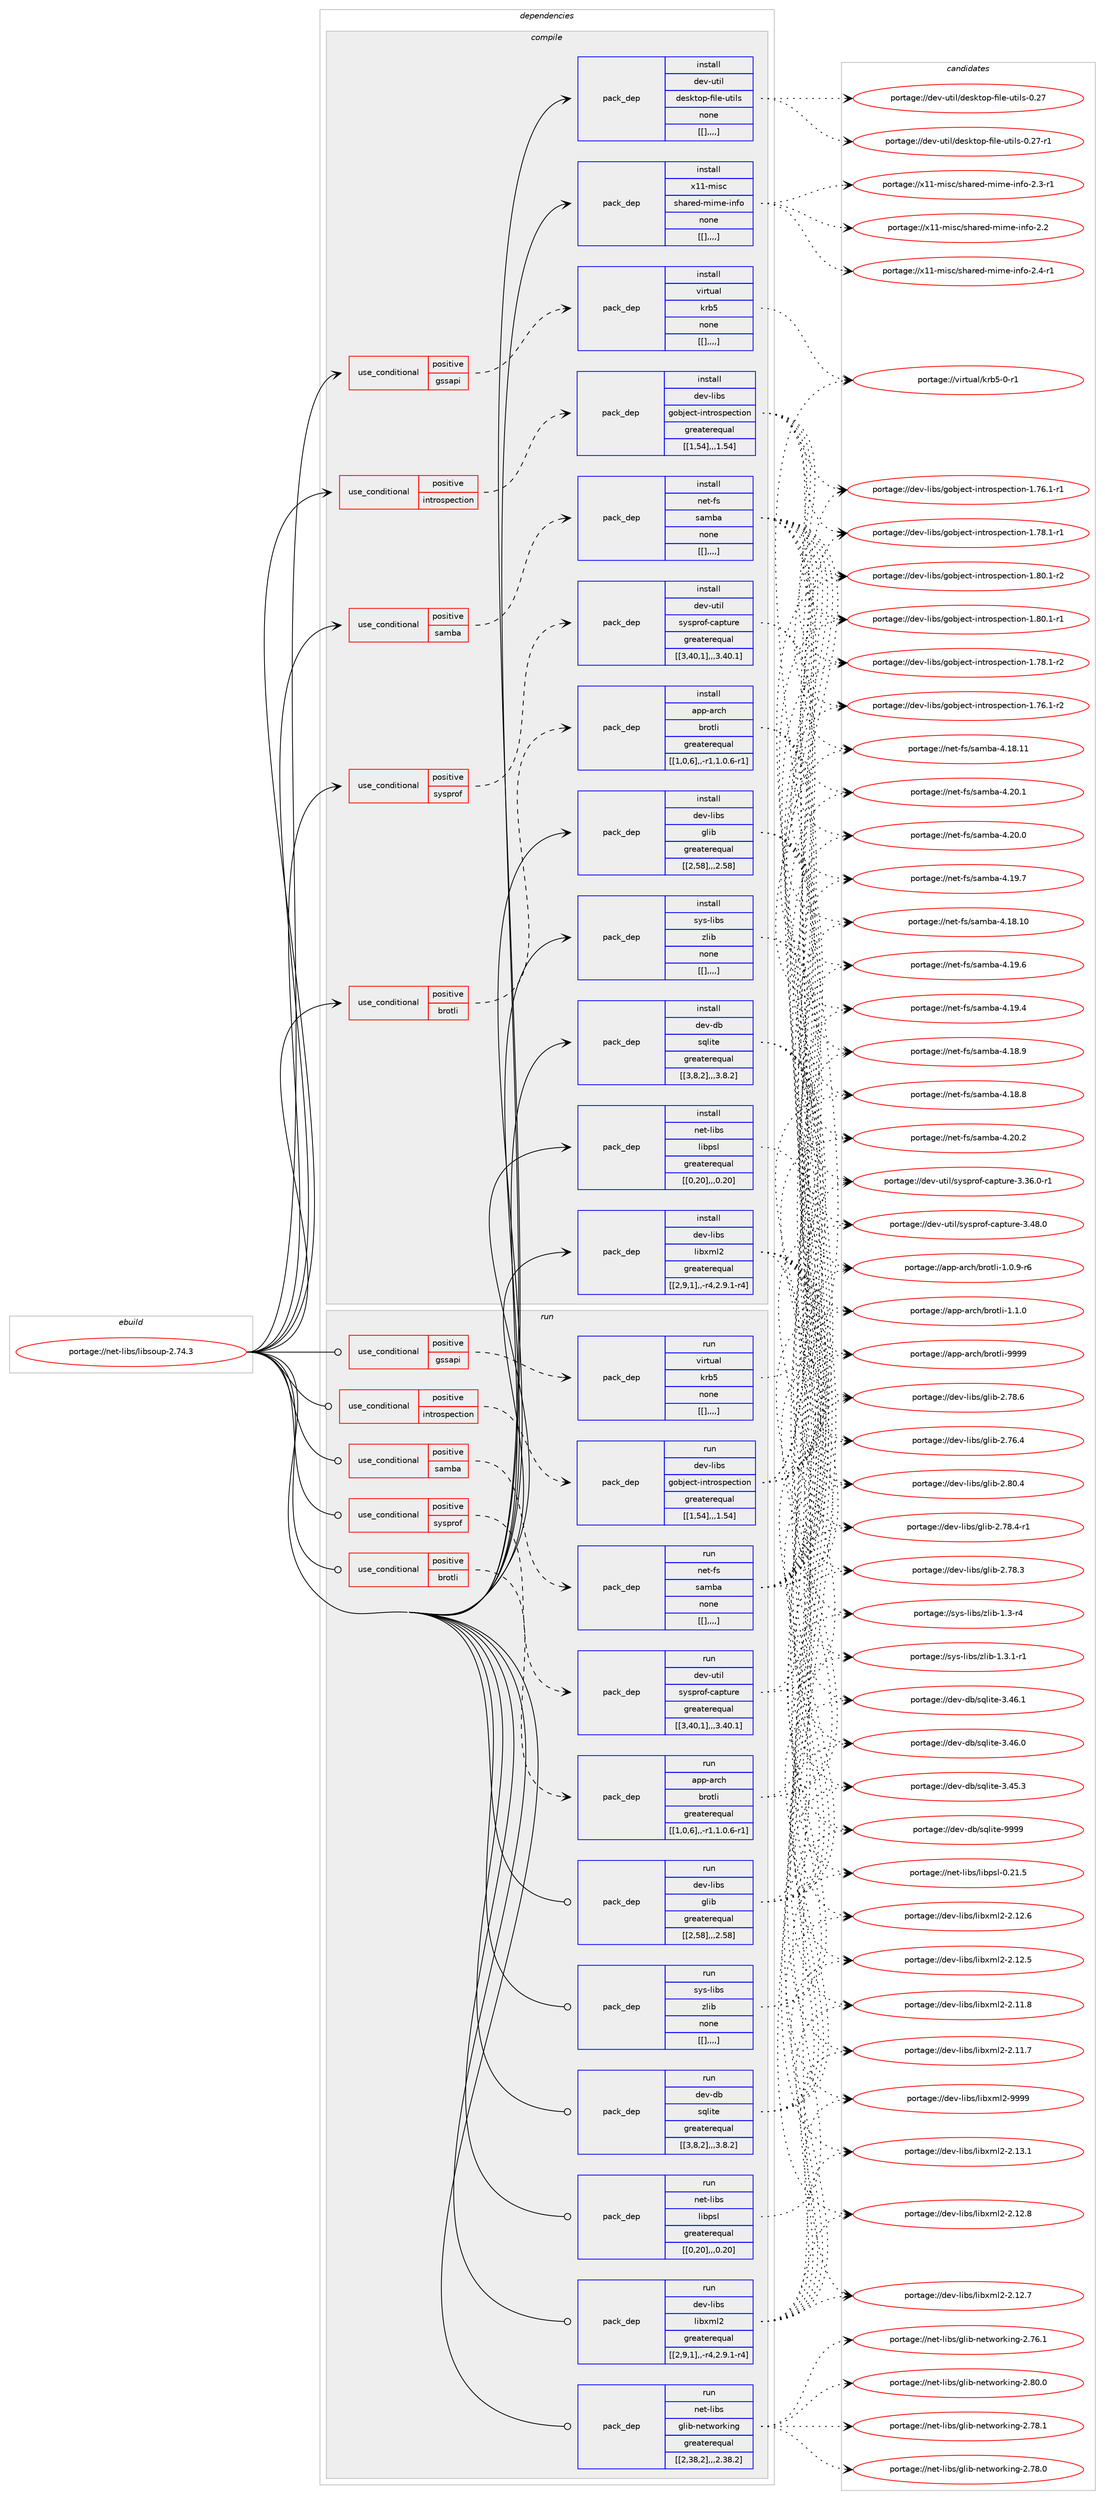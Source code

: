 digraph prolog {

# *************
# Graph options
# *************

newrank=true;
concentrate=true;
compound=true;
graph [rankdir=LR,fontname=Helvetica,fontsize=10,ranksep=1.5];#, ranksep=2.5, nodesep=0.2];
edge  [arrowhead=vee];
node  [fontname=Helvetica,fontsize=10];

# **********
# The ebuild
# **********

subgraph cluster_leftcol {
color=gray;
label=<<i>ebuild</i>>;
id [label="portage://net-libs/libsoup-2.74.3", color=red, width=4, href="../net-libs/libsoup-2.74.3.svg"];
}

# ****************
# The dependencies
# ****************

subgraph cluster_midcol {
color=gray;
label=<<i>dependencies</i>>;
subgraph cluster_compile {
fillcolor="#eeeeee";
style=filled;
label=<<i>compile</i>>;
subgraph cond2803 {
dependency7302 [label=<<TABLE BORDER="0" CELLBORDER="1" CELLSPACING="0" CELLPADDING="4"><TR><TD ROWSPAN="3" CELLPADDING="10">use_conditional</TD></TR><TR><TD>positive</TD></TR><TR><TD>brotli</TD></TR></TABLE>>, shape=none, color=red];
subgraph pack4484 {
dependency7303 [label=<<TABLE BORDER="0" CELLBORDER="1" CELLSPACING="0" CELLPADDING="4" WIDTH="220"><TR><TD ROWSPAN="6" CELLPADDING="30">pack_dep</TD></TR><TR><TD WIDTH="110">install</TD></TR><TR><TD>app-arch</TD></TR><TR><TD>brotli</TD></TR><TR><TD>greaterequal</TD></TR><TR><TD>[[1,0,6],,-r1,1.0.6-r1]</TD></TR></TABLE>>, shape=none, color=blue];
}
dependency7302:e -> dependency7303:w [weight=20,style="dashed",arrowhead="vee"];
}
id:e -> dependency7302:w [weight=20,style="solid",arrowhead="vee"];
subgraph cond2804 {
dependency7304 [label=<<TABLE BORDER="0" CELLBORDER="1" CELLSPACING="0" CELLPADDING="4"><TR><TD ROWSPAN="3" CELLPADDING="10">use_conditional</TD></TR><TR><TD>positive</TD></TR><TR><TD>gssapi</TD></TR></TABLE>>, shape=none, color=red];
subgraph pack4485 {
dependency7305 [label=<<TABLE BORDER="0" CELLBORDER="1" CELLSPACING="0" CELLPADDING="4" WIDTH="220"><TR><TD ROWSPAN="6" CELLPADDING="30">pack_dep</TD></TR><TR><TD WIDTH="110">install</TD></TR><TR><TD>virtual</TD></TR><TR><TD>krb5</TD></TR><TR><TD>none</TD></TR><TR><TD>[[],,,,]</TD></TR></TABLE>>, shape=none, color=blue];
}
dependency7304:e -> dependency7305:w [weight=20,style="dashed",arrowhead="vee"];
}
id:e -> dependency7304:w [weight=20,style="solid",arrowhead="vee"];
subgraph cond2805 {
dependency7306 [label=<<TABLE BORDER="0" CELLBORDER="1" CELLSPACING="0" CELLPADDING="4"><TR><TD ROWSPAN="3" CELLPADDING="10">use_conditional</TD></TR><TR><TD>positive</TD></TR><TR><TD>introspection</TD></TR></TABLE>>, shape=none, color=red];
subgraph pack4486 {
dependency7307 [label=<<TABLE BORDER="0" CELLBORDER="1" CELLSPACING="0" CELLPADDING="4" WIDTH="220"><TR><TD ROWSPAN="6" CELLPADDING="30">pack_dep</TD></TR><TR><TD WIDTH="110">install</TD></TR><TR><TD>dev-libs</TD></TR><TR><TD>gobject-introspection</TD></TR><TR><TD>greaterequal</TD></TR><TR><TD>[[1,54],,,1.54]</TD></TR></TABLE>>, shape=none, color=blue];
}
dependency7306:e -> dependency7307:w [weight=20,style="dashed",arrowhead="vee"];
}
id:e -> dependency7306:w [weight=20,style="solid",arrowhead="vee"];
subgraph cond2806 {
dependency7308 [label=<<TABLE BORDER="0" CELLBORDER="1" CELLSPACING="0" CELLPADDING="4"><TR><TD ROWSPAN="3" CELLPADDING="10">use_conditional</TD></TR><TR><TD>positive</TD></TR><TR><TD>samba</TD></TR></TABLE>>, shape=none, color=red];
subgraph pack4487 {
dependency7309 [label=<<TABLE BORDER="0" CELLBORDER="1" CELLSPACING="0" CELLPADDING="4" WIDTH="220"><TR><TD ROWSPAN="6" CELLPADDING="30">pack_dep</TD></TR><TR><TD WIDTH="110">install</TD></TR><TR><TD>net-fs</TD></TR><TR><TD>samba</TD></TR><TR><TD>none</TD></TR><TR><TD>[[],,,,]</TD></TR></TABLE>>, shape=none, color=blue];
}
dependency7308:e -> dependency7309:w [weight=20,style="dashed",arrowhead="vee"];
}
id:e -> dependency7308:w [weight=20,style="solid",arrowhead="vee"];
subgraph cond2807 {
dependency7310 [label=<<TABLE BORDER="0" CELLBORDER="1" CELLSPACING="0" CELLPADDING="4"><TR><TD ROWSPAN="3" CELLPADDING="10">use_conditional</TD></TR><TR><TD>positive</TD></TR><TR><TD>sysprof</TD></TR></TABLE>>, shape=none, color=red];
subgraph pack4488 {
dependency7311 [label=<<TABLE BORDER="0" CELLBORDER="1" CELLSPACING="0" CELLPADDING="4" WIDTH="220"><TR><TD ROWSPAN="6" CELLPADDING="30">pack_dep</TD></TR><TR><TD WIDTH="110">install</TD></TR><TR><TD>dev-util</TD></TR><TR><TD>sysprof-capture</TD></TR><TR><TD>greaterequal</TD></TR><TR><TD>[[3,40,1],,,3.40.1]</TD></TR></TABLE>>, shape=none, color=blue];
}
dependency7310:e -> dependency7311:w [weight=20,style="dashed",arrowhead="vee"];
}
id:e -> dependency7310:w [weight=20,style="solid",arrowhead="vee"];
subgraph pack4489 {
dependency7312 [label=<<TABLE BORDER="0" CELLBORDER="1" CELLSPACING="0" CELLPADDING="4" WIDTH="220"><TR><TD ROWSPAN="6" CELLPADDING="30">pack_dep</TD></TR><TR><TD WIDTH="110">install</TD></TR><TR><TD>dev-db</TD></TR><TR><TD>sqlite</TD></TR><TR><TD>greaterequal</TD></TR><TR><TD>[[3,8,2],,,3.8.2]</TD></TR></TABLE>>, shape=none, color=blue];
}
id:e -> dependency7312:w [weight=20,style="solid",arrowhead="vee"];
subgraph pack4490 {
dependency7313 [label=<<TABLE BORDER="0" CELLBORDER="1" CELLSPACING="0" CELLPADDING="4" WIDTH="220"><TR><TD ROWSPAN="6" CELLPADDING="30">pack_dep</TD></TR><TR><TD WIDTH="110">install</TD></TR><TR><TD>dev-libs</TD></TR><TR><TD>glib</TD></TR><TR><TD>greaterequal</TD></TR><TR><TD>[[2,58],,,2.58]</TD></TR></TABLE>>, shape=none, color=blue];
}
id:e -> dependency7313:w [weight=20,style="solid",arrowhead="vee"];
subgraph pack4491 {
dependency7314 [label=<<TABLE BORDER="0" CELLBORDER="1" CELLSPACING="0" CELLPADDING="4" WIDTH="220"><TR><TD ROWSPAN="6" CELLPADDING="30">pack_dep</TD></TR><TR><TD WIDTH="110">install</TD></TR><TR><TD>dev-libs</TD></TR><TR><TD>libxml2</TD></TR><TR><TD>greaterequal</TD></TR><TR><TD>[[2,9,1],,-r4,2.9.1-r4]</TD></TR></TABLE>>, shape=none, color=blue];
}
id:e -> dependency7314:w [weight=20,style="solid",arrowhead="vee"];
subgraph pack4492 {
dependency7315 [label=<<TABLE BORDER="0" CELLBORDER="1" CELLSPACING="0" CELLPADDING="4" WIDTH="220"><TR><TD ROWSPAN="6" CELLPADDING="30">pack_dep</TD></TR><TR><TD WIDTH="110">install</TD></TR><TR><TD>dev-util</TD></TR><TR><TD>desktop-file-utils</TD></TR><TR><TD>none</TD></TR><TR><TD>[[],,,,]</TD></TR></TABLE>>, shape=none, color=blue];
}
id:e -> dependency7315:w [weight=20,style="solid",arrowhead="vee"];
subgraph pack4493 {
dependency7316 [label=<<TABLE BORDER="0" CELLBORDER="1" CELLSPACING="0" CELLPADDING="4" WIDTH="220"><TR><TD ROWSPAN="6" CELLPADDING="30">pack_dep</TD></TR><TR><TD WIDTH="110">install</TD></TR><TR><TD>net-libs</TD></TR><TR><TD>libpsl</TD></TR><TR><TD>greaterequal</TD></TR><TR><TD>[[0,20],,,0.20]</TD></TR></TABLE>>, shape=none, color=blue];
}
id:e -> dependency7316:w [weight=20,style="solid",arrowhead="vee"];
subgraph pack4494 {
dependency7317 [label=<<TABLE BORDER="0" CELLBORDER="1" CELLSPACING="0" CELLPADDING="4" WIDTH="220"><TR><TD ROWSPAN="6" CELLPADDING="30">pack_dep</TD></TR><TR><TD WIDTH="110">install</TD></TR><TR><TD>sys-libs</TD></TR><TR><TD>zlib</TD></TR><TR><TD>none</TD></TR><TR><TD>[[],,,,]</TD></TR></TABLE>>, shape=none, color=blue];
}
id:e -> dependency7317:w [weight=20,style="solid",arrowhead="vee"];
subgraph pack4495 {
dependency7318 [label=<<TABLE BORDER="0" CELLBORDER="1" CELLSPACING="0" CELLPADDING="4" WIDTH="220"><TR><TD ROWSPAN="6" CELLPADDING="30">pack_dep</TD></TR><TR><TD WIDTH="110">install</TD></TR><TR><TD>x11-misc</TD></TR><TR><TD>shared-mime-info</TD></TR><TR><TD>none</TD></TR><TR><TD>[[],,,,]</TD></TR></TABLE>>, shape=none, color=blue];
}
id:e -> dependency7318:w [weight=20,style="solid",arrowhead="vee"];
}
subgraph cluster_compileandrun {
fillcolor="#eeeeee";
style=filled;
label=<<i>compile and run</i>>;
}
subgraph cluster_run {
fillcolor="#eeeeee";
style=filled;
label=<<i>run</i>>;
subgraph cond2808 {
dependency7319 [label=<<TABLE BORDER="0" CELLBORDER="1" CELLSPACING="0" CELLPADDING="4"><TR><TD ROWSPAN="3" CELLPADDING="10">use_conditional</TD></TR><TR><TD>positive</TD></TR><TR><TD>brotli</TD></TR></TABLE>>, shape=none, color=red];
subgraph pack4496 {
dependency7320 [label=<<TABLE BORDER="0" CELLBORDER="1" CELLSPACING="0" CELLPADDING="4" WIDTH="220"><TR><TD ROWSPAN="6" CELLPADDING="30">pack_dep</TD></TR><TR><TD WIDTH="110">run</TD></TR><TR><TD>app-arch</TD></TR><TR><TD>brotli</TD></TR><TR><TD>greaterequal</TD></TR><TR><TD>[[1,0,6],,-r1,1.0.6-r1]</TD></TR></TABLE>>, shape=none, color=blue];
}
dependency7319:e -> dependency7320:w [weight=20,style="dashed",arrowhead="vee"];
}
id:e -> dependency7319:w [weight=20,style="solid",arrowhead="odot"];
subgraph cond2809 {
dependency7321 [label=<<TABLE BORDER="0" CELLBORDER="1" CELLSPACING="0" CELLPADDING="4"><TR><TD ROWSPAN="3" CELLPADDING="10">use_conditional</TD></TR><TR><TD>positive</TD></TR><TR><TD>gssapi</TD></TR></TABLE>>, shape=none, color=red];
subgraph pack4497 {
dependency7322 [label=<<TABLE BORDER="0" CELLBORDER="1" CELLSPACING="0" CELLPADDING="4" WIDTH="220"><TR><TD ROWSPAN="6" CELLPADDING="30">pack_dep</TD></TR><TR><TD WIDTH="110">run</TD></TR><TR><TD>virtual</TD></TR><TR><TD>krb5</TD></TR><TR><TD>none</TD></TR><TR><TD>[[],,,,]</TD></TR></TABLE>>, shape=none, color=blue];
}
dependency7321:e -> dependency7322:w [weight=20,style="dashed",arrowhead="vee"];
}
id:e -> dependency7321:w [weight=20,style="solid",arrowhead="odot"];
subgraph cond2810 {
dependency7323 [label=<<TABLE BORDER="0" CELLBORDER="1" CELLSPACING="0" CELLPADDING="4"><TR><TD ROWSPAN="3" CELLPADDING="10">use_conditional</TD></TR><TR><TD>positive</TD></TR><TR><TD>introspection</TD></TR></TABLE>>, shape=none, color=red];
subgraph pack4498 {
dependency7324 [label=<<TABLE BORDER="0" CELLBORDER="1" CELLSPACING="0" CELLPADDING="4" WIDTH="220"><TR><TD ROWSPAN="6" CELLPADDING="30">pack_dep</TD></TR><TR><TD WIDTH="110">run</TD></TR><TR><TD>dev-libs</TD></TR><TR><TD>gobject-introspection</TD></TR><TR><TD>greaterequal</TD></TR><TR><TD>[[1,54],,,1.54]</TD></TR></TABLE>>, shape=none, color=blue];
}
dependency7323:e -> dependency7324:w [weight=20,style="dashed",arrowhead="vee"];
}
id:e -> dependency7323:w [weight=20,style="solid",arrowhead="odot"];
subgraph cond2811 {
dependency7325 [label=<<TABLE BORDER="0" CELLBORDER="1" CELLSPACING="0" CELLPADDING="4"><TR><TD ROWSPAN="3" CELLPADDING="10">use_conditional</TD></TR><TR><TD>positive</TD></TR><TR><TD>samba</TD></TR></TABLE>>, shape=none, color=red];
subgraph pack4499 {
dependency7326 [label=<<TABLE BORDER="0" CELLBORDER="1" CELLSPACING="0" CELLPADDING="4" WIDTH="220"><TR><TD ROWSPAN="6" CELLPADDING="30">pack_dep</TD></TR><TR><TD WIDTH="110">run</TD></TR><TR><TD>net-fs</TD></TR><TR><TD>samba</TD></TR><TR><TD>none</TD></TR><TR><TD>[[],,,,]</TD></TR></TABLE>>, shape=none, color=blue];
}
dependency7325:e -> dependency7326:w [weight=20,style="dashed",arrowhead="vee"];
}
id:e -> dependency7325:w [weight=20,style="solid",arrowhead="odot"];
subgraph cond2812 {
dependency7327 [label=<<TABLE BORDER="0" CELLBORDER="1" CELLSPACING="0" CELLPADDING="4"><TR><TD ROWSPAN="3" CELLPADDING="10">use_conditional</TD></TR><TR><TD>positive</TD></TR><TR><TD>sysprof</TD></TR></TABLE>>, shape=none, color=red];
subgraph pack4500 {
dependency7328 [label=<<TABLE BORDER="0" CELLBORDER="1" CELLSPACING="0" CELLPADDING="4" WIDTH="220"><TR><TD ROWSPAN="6" CELLPADDING="30">pack_dep</TD></TR><TR><TD WIDTH="110">run</TD></TR><TR><TD>dev-util</TD></TR><TR><TD>sysprof-capture</TD></TR><TR><TD>greaterequal</TD></TR><TR><TD>[[3,40,1],,,3.40.1]</TD></TR></TABLE>>, shape=none, color=blue];
}
dependency7327:e -> dependency7328:w [weight=20,style="dashed",arrowhead="vee"];
}
id:e -> dependency7327:w [weight=20,style="solid",arrowhead="odot"];
subgraph pack4501 {
dependency7329 [label=<<TABLE BORDER="0" CELLBORDER="1" CELLSPACING="0" CELLPADDING="4" WIDTH="220"><TR><TD ROWSPAN="6" CELLPADDING="30">pack_dep</TD></TR><TR><TD WIDTH="110">run</TD></TR><TR><TD>dev-db</TD></TR><TR><TD>sqlite</TD></TR><TR><TD>greaterequal</TD></TR><TR><TD>[[3,8,2],,,3.8.2]</TD></TR></TABLE>>, shape=none, color=blue];
}
id:e -> dependency7329:w [weight=20,style="solid",arrowhead="odot"];
subgraph pack4502 {
dependency7330 [label=<<TABLE BORDER="0" CELLBORDER="1" CELLSPACING="0" CELLPADDING="4" WIDTH="220"><TR><TD ROWSPAN="6" CELLPADDING="30">pack_dep</TD></TR><TR><TD WIDTH="110">run</TD></TR><TR><TD>dev-libs</TD></TR><TR><TD>glib</TD></TR><TR><TD>greaterequal</TD></TR><TR><TD>[[2,58],,,2.58]</TD></TR></TABLE>>, shape=none, color=blue];
}
id:e -> dependency7330:w [weight=20,style="solid",arrowhead="odot"];
subgraph pack4503 {
dependency7331 [label=<<TABLE BORDER="0" CELLBORDER="1" CELLSPACING="0" CELLPADDING="4" WIDTH="220"><TR><TD ROWSPAN="6" CELLPADDING="30">pack_dep</TD></TR><TR><TD WIDTH="110">run</TD></TR><TR><TD>dev-libs</TD></TR><TR><TD>libxml2</TD></TR><TR><TD>greaterequal</TD></TR><TR><TD>[[2,9,1],,-r4,2.9.1-r4]</TD></TR></TABLE>>, shape=none, color=blue];
}
id:e -> dependency7331:w [weight=20,style="solid",arrowhead="odot"];
subgraph pack4504 {
dependency7332 [label=<<TABLE BORDER="0" CELLBORDER="1" CELLSPACING="0" CELLPADDING="4" WIDTH="220"><TR><TD ROWSPAN="6" CELLPADDING="30">pack_dep</TD></TR><TR><TD WIDTH="110">run</TD></TR><TR><TD>net-libs</TD></TR><TR><TD>glib-networking</TD></TR><TR><TD>greaterequal</TD></TR><TR><TD>[[2,38,2],,,2.38.2]</TD></TR></TABLE>>, shape=none, color=blue];
}
id:e -> dependency7332:w [weight=20,style="solid",arrowhead="odot"];
subgraph pack4505 {
dependency7333 [label=<<TABLE BORDER="0" CELLBORDER="1" CELLSPACING="0" CELLPADDING="4" WIDTH="220"><TR><TD ROWSPAN="6" CELLPADDING="30">pack_dep</TD></TR><TR><TD WIDTH="110">run</TD></TR><TR><TD>net-libs</TD></TR><TR><TD>libpsl</TD></TR><TR><TD>greaterequal</TD></TR><TR><TD>[[0,20],,,0.20]</TD></TR></TABLE>>, shape=none, color=blue];
}
id:e -> dependency7333:w [weight=20,style="solid",arrowhead="odot"];
subgraph pack4506 {
dependency7334 [label=<<TABLE BORDER="0" CELLBORDER="1" CELLSPACING="0" CELLPADDING="4" WIDTH="220"><TR><TD ROWSPAN="6" CELLPADDING="30">pack_dep</TD></TR><TR><TD WIDTH="110">run</TD></TR><TR><TD>sys-libs</TD></TR><TR><TD>zlib</TD></TR><TR><TD>none</TD></TR><TR><TD>[[],,,,]</TD></TR></TABLE>>, shape=none, color=blue];
}
id:e -> dependency7334:w [weight=20,style="solid",arrowhead="odot"];
}
}

# **************
# The candidates
# **************

subgraph cluster_choices {
rank=same;
color=gray;
label=<<i>candidates</i>>;

subgraph choice4484 {
color=black;
nodesep=1;
choice9711211245971149910447981141111161081054557575757 [label="portage://app-arch/brotli-9999", color=red, width=4,href="../app-arch/brotli-9999.svg"];
choice971121124597114991044798114111116108105454946494648 [label="portage://app-arch/brotli-1.1.0", color=red, width=4,href="../app-arch/brotli-1.1.0.svg"];
choice9711211245971149910447981141111161081054549464846574511454 [label="portage://app-arch/brotli-1.0.9-r6", color=red, width=4,href="../app-arch/brotli-1.0.9-r6.svg"];
dependency7303:e -> choice9711211245971149910447981141111161081054557575757:w [style=dotted,weight="100"];
dependency7303:e -> choice971121124597114991044798114111116108105454946494648:w [style=dotted,weight="100"];
dependency7303:e -> choice9711211245971149910447981141111161081054549464846574511454:w [style=dotted,weight="100"];
}
subgraph choice4485 {
color=black;
nodesep=1;
choice1181051141161179710847107114985345484511449 [label="portage://virtual/krb5-0-r1", color=red, width=4,href="../virtual/krb5-0-r1.svg"];
dependency7305:e -> choice1181051141161179710847107114985345484511449:w [style=dotted,weight="100"];
}
subgraph choice4486 {
color=black;
nodesep=1;
choice10010111845108105981154710311198106101991164510511011611411111511210199116105111110454946564846494511450 [label="portage://dev-libs/gobject-introspection-1.80.1-r2", color=red, width=4,href="../dev-libs/gobject-introspection-1.80.1-r2.svg"];
choice10010111845108105981154710311198106101991164510511011611411111511210199116105111110454946564846494511449 [label="portage://dev-libs/gobject-introspection-1.80.1-r1", color=red, width=4,href="../dev-libs/gobject-introspection-1.80.1-r1.svg"];
choice10010111845108105981154710311198106101991164510511011611411111511210199116105111110454946555646494511450 [label="portage://dev-libs/gobject-introspection-1.78.1-r2", color=red, width=4,href="../dev-libs/gobject-introspection-1.78.1-r2.svg"];
choice10010111845108105981154710311198106101991164510511011611411111511210199116105111110454946555646494511449 [label="portage://dev-libs/gobject-introspection-1.78.1-r1", color=red, width=4,href="../dev-libs/gobject-introspection-1.78.1-r1.svg"];
choice10010111845108105981154710311198106101991164510511011611411111511210199116105111110454946555446494511450 [label="portage://dev-libs/gobject-introspection-1.76.1-r2", color=red, width=4,href="../dev-libs/gobject-introspection-1.76.1-r2.svg"];
choice10010111845108105981154710311198106101991164510511011611411111511210199116105111110454946555446494511449 [label="portage://dev-libs/gobject-introspection-1.76.1-r1", color=red, width=4,href="../dev-libs/gobject-introspection-1.76.1-r1.svg"];
dependency7307:e -> choice10010111845108105981154710311198106101991164510511011611411111511210199116105111110454946564846494511450:w [style=dotted,weight="100"];
dependency7307:e -> choice10010111845108105981154710311198106101991164510511011611411111511210199116105111110454946564846494511449:w [style=dotted,weight="100"];
dependency7307:e -> choice10010111845108105981154710311198106101991164510511011611411111511210199116105111110454946555646494511450:w [style=dotted,weight="100"];
dependency7307:e -> choice10010111845108105981154710311198106101991164510511011611411111511210199116105111110454946555646494511449:w [style=dotted,weight="100"];
dependency7307:e -> choice10010111845108105981154710311198106101991164510511011611411111511210199116105111110454946555446494511450:w [style=dotted,weight="100"];
dependency7307:e -> choice10010111845108105981154710311198106101991164510511011611411111511210199116105111110454946555446494511449:w [style=dotted,weight="100"];
}
subgraph choice4487 {
color=black;
nodesep=1;
choice110101116451021154711597109989745524650484650 [label="portage://net-fs/samba-4.20.2", color=red, width=4,href="../net-fs/samba-4.20.2.svg"];
choice110101116451021154711597109989745524650484649 [label="portage://net-fs/samba-4.20.1", color=red, width=4,href="../net-fs/samba-4.20.1.svg"];
choice110101116451021154711597109989745524650484648 [label="portage://net-fs/samba-4.20.0", color=red, width=4,href="../net-fs/samba-4.20.0.svg"];
choice110101116451021154711597109989745524649574655 [label="portage://net-fs/samba-4.19.7", color=red, width=4,href="../net-fs/samba-4.19.7.svg"];
choice110101116451021154711597109989745524649574654 [label="portage://net-fs/samba-4.19.6", color=red, width=4,href="../net-fs/samba-4.19.6.svg"];
choice110101116451021154711597109989745524649574652 [label="portage://net-fs/samba-4.19.4", color=red, width=4,href="../net-fs/samba-4.19.4.svg"];
choice11010111645102115471159710998974552464956464949 [label="portage://net-fs/samba-4.18.11", color=red, width=4,href="../net-fs/samba-4.18.11.svg"];
choice11010111645102115471159710998974552464956464948 [label="portage://net-fs/samba-4.18.10", color=red, width=4,href="../net-fs/samba-4.18.10.svg"];
choice110101116451021154711597109989745524649564657 [label="portage://net-fs/samba-4.18.9", color=red, width=4,href="../net-fs/samba-4.18.9.svg"];
choice110101116451021154711597109989745524649564656 [label="portage://net-fs/samba-4.18.8", color=red, width=4,href="../net-fs/samba-4.18.8.svg"];
dependency7309:e -> choice110101116451021154711597109989745524650484650:w [style=dotted,weight="100"];
dependency7309:e -> choice110101116451021154711597109989745524650484649:w [style=dotted,weight="100"];
dependency7309:e -> choice110101116451021154711597109989745524650484648:w [style=dotted,weight="100"];
dependency7309:e -> choice110101116451021154711597109989745524649574655:w [style=dotted,weight="100"];
dependency7309:e -> choice110101116451021154711597109989745524649574654:w [style=dotted,weight="100"];
dependency7309:e -> choice110101116451021154711597109989745524649574652:w [style=dotted,weight="100"];
dependency7309:e -> choice11010111645102115471159710998974552464956464949:w [style=dotted,weight="100"];
dependency7309:e -> choice11010111645102115471159710998974552464956464948:w [style=dotted,weight="100"];
dependency7309:e -> choice110101116451021154711597109989745524649564657:w [style=dotted,weight="100"];
dependency7309:e -> choice110101116451021154711597109989745524649564656:w [style=dotted,weight="100"];
}
subgraph choice4488 {
color=black;
nodesep=1;
choice100101118451171161051084711512111511211411110245999711211611711410145514652564648 [label="portage://dev-util/sysprof-capture-3.48.0", color=red, width=4,href="../dev-util/sysprof-capture-3.48.0.svg"];
choice1001011184511711610510847115121115112114111102459997112116117114101455146515446484511449 [label="portage://dev-util/sysprof-capture-3.36.0-r1", color=red, width=4,href="../dev-util/sysprof-capture-3.36.0-r1.svg"];
dependency7311:e -> choice100101118451171161051084711512111511211411110245999711211611711410145514652564648:w [style=dotted,weight="100"];
dependency7311:e -> choice1001011184511711610510847115121115112114111102459997112116117114101455146515446484511449:w [style=dotted,weight="100"];
}
subgraph choice4489 {
color=black;
nodesep=1;
choice1001011184510098471151131081051161014557575757 [label="portage://dev-db/sqlite-9999", color=red, width=4,href="../dev-db/sqlite-9999.svg"];
choice10010111845100984711511310810511610145514652544649 [label="portage://dev-db/sqlite-3.46.1", color=red, width=4,href="../dev-db/sqlite-3.46.1.svg"];
choice10010111845100984711511310810511610145514652544648 [label="portage://dev-db/sqlite-3.46.0", color=red, width=4,href="../dev-db/sqlite-3.46.0.svg"];
choice10010111845100984711511310810511610145514652534651 [label="portage://dev-db/sqlite-3.45.3", color=red, width=4,href="../dev-db/sqlite-3.45.3.svg"];
dependency7312:e -> choice1001011184510098471151131081051161014557575757:w [style=dotted,weight="100"];
dependency7312:e -> choice10010111845100984711511310810511610145514652544649:w [style=dotted,weight="100"];
dependency7312:e -> choice10010111845100984711511310810511610145514652544648:w [style=dotted,weight="100"];
dependency7312:e -> choice10010111845100984711511310810511610145514652534651:w [style=dotted,weight="100"];
}
subgraph choice4490 {
color=black;
nodesep=1;
choice1001011184510810598115471031081059845504656484652 [label="portage://dev-libs/glib-2.80.4", color=red, width=4,href="../dev-libs/glib-2.80.4.svg"];
choice1001011184510810598115471031081059845504655564654 [label="portage://dev-libs/glib-2.78.6", color=red, width=4,href="../dev-libs/glib-2.78.6.svg"];
choice10010111845108105981154710310810598455046555646524511449 [label="portage://dev-libs/glib-2.78.4-r1", color=red, width=4,href="../dev-libs/glib-2.78.4-r1.svg"];
choice1001011184510810598115471031081059845504655564651 [label="portage://dev-libs/glib-2.78.3", color=red, width=4,href="../dev-libs/glib-2.78.3.svg"];
choice1001011184510810598115471031081059845504655544652 [label="portage://dev-libs/glib-2.76.4", color=red, width=4,href="../dev-libs/glib-2.76.4.svg"];
dependency7313:e -> choice1001011184510810598115471031081059845504656484652:w [style=dotted,weight="100"];
dependency7313:e -> choice1001011184510810598115471031081059845504655564654:w [style=dotted,weight="100"];
dependency7313:e -> choice10010111845108105981154710310810598455046555646524511449:w [style=dotted,weight="100"];
dependency7313:e -> choice1001011184510810598115471031081059845504655564651:w [style=dotted,weight="100"];
dependency7313:e -> choice1001011184510810598115471031081059845504655544652:w [style=dotted,weight="100"];
}
subgraph choice4491 {
color=black;
nodesep=1;
choice10010111845108105981154710810598120109108504557575757 [label="portage://dev-libs/libxml2-9999", color=red, width=4,href="../dev-libs/libxml2-9999.svg"];
choice100101118451081059811547108105981201091085045504649514649 [label="portage://dev-libs/libxml2-2.13.1", color=red, width=4,href="../dev-libs/libxml2-2.13.1.svg"];
choice100101118451081059811547108105981201091085045504649504656 [label="portage://dev-libs/libxml2-2.12.8", color=red, width=4,href="../dev-libs/libxml2-2.12.8.svg"];
choice100101118451081059811547108105981201091085045504649504655 [label="portage://dev-libs/libxml2-2.12.7", color=red, width=4,href="../dev-libs/libxml2-2.12.7.svg"];
choice100101118451081059811547108105981201091085045504649504654 [label="portage://dev-libs/libxml2-2.12.6", color=red, width=4,href="../dev-libs/libxml2-2.12.6.svg"];
choice100101118451081059811547108105981201091085045504649504653 [label="portage://dev-libs/libxml2-2.12.5", color=red, width=4,href="../dev-libs/libxml2-2.12.5.svg"];
choice100101118451081059811547108105981201091085045504649494656 [label="portage://dev-libs/libxml2-2.11.8", color=red, width=4,href="../dev-libs/libxml2-2.11.8.svg"];
choice100101118451081059811547108105981201091085045504649494655 [label="portage://dev-libs/libxml2-2.11.7", color=red, width=4,href="../dev-libs/libxml2-2.11.7.svg"];
dependency7314:e -> choice10010111845108105981154710810598120109108504557575757:w [style=dotted,weight="100"];
dependency7314:e -> choice100101118451081059811547108105981201091085045504649514649:w [style=dotted,weight="100"];
dependency7314:e -> choice100101118451081059811547108105981201091085045504649504656:w [style=dotted,weight="100"];
dependency7314:e -> choice100101118451081059811547108105981201091085045504649504655:w [style=dotted,weight="100"];
dependency7314:e -> choice100101118451081059811547108105981201091085045504649504654:w [style=dotted,weight="100"];
dependency7314:e -> choice100101118451081059811547108105981201091085045504649504653:w [style=dotted,weight="100"];
dependency7314:e -> choice100101118451081059811547108105981201091085045504649494656:w [style=dotted,weight="100"];
dependency7314:e -> choice100101118451081059811547108105981201091085045504649494655:w [style=dotted,weight="100"];
}
subgraph choice4492 {
color=black;
nodesep=1;
choice1001011184511711610510847100101115107116111112451021051081014511711610510811545484650554511449 [label="portage://dev-util/desktop-file-utils-0.27-r1", color=red, width=4,href="../dev-util/desktop-file-utils-0.27-r1.svg"];
choice100101118451171161051084710010111510711611111245102105108101451171161051081154548465055 [label="portage://dev-util/desktop-file-utils-0.27", color=red, width=4,href="../dev-util/desktop-file-utils-0.27.svg"];
dependency7315:e -> choice1001011184511711610510847100101115107116111112451021051081014511711610510811545484650554511449:w [style=dotted,weight="100"];
dependency7315:e -> choice100101118451171161051084710010111510711611111245102105108101451171161051081154548465055:w [style=dotted,weight="100"];
}
subgraph choice4493 {
color=black;
nodesep=1;
choice1101011164510810598115471081059811211510845484650494653 [label="portage://net-libs/libpsl-0.21.5", color=red, width=4,href="../net-libs/libpsl-0.21.5.svg"];
dependency7316:e -> choice1101011164510810598115471081059811211510845484650494653:w [style=dotted,weight="100"];
}
subgraph choice4494 {
color=black;
nodesep=1;
choice115121115451081059811547122108105984549465146494511449 [label="portage://sys-libs/zlib-1.3.1-r1", color=red, width=4,href="../sys-libs/zlib-1.3.1-r1.svg"];
choice11512111545108105981154712210810598454946514511452 [label="portage://sys-libs/zlib-1.3-r4", color=red, width=4,href="../sys-libs/zlib-1.3-r4.svg"];
dependency7317:e -> choice115121115451081059811547122108105984549465146494511449:w [style=dotted,weight="100"];
dependency7317:e -> choice11512111545108105981154712210810598454946514511452:w [style=dotted,weight="100"];
}
subgraph choice4495 {
color=black;
nodesep=1;
choice1204949451091051159947115104971141011004510910510910145105110102111455046524511449 [label="portage://x11-misc/shared-mime-info-2.4-r1", color=red, width=4,href="../x11-misc/shared-mime-info-2.4-r1.svg"];
choice1204949451091051159947115104971141011004510910510910145105110102111455046514511449 [label="portage://x11-misc/shared-mime-info-2.3-r1", color=red, width=4,href="../x11-misc/shared-mime-info-2.3-r1.svg"];
choice120494945109105115994711510497114101100451091051091014510511010211145504650 [label="portage://x11-misc/shared-mime-info-2.2", color=red, width=4,href="../x11-misc/shared-mime-info-2.2.svg"];
dependency7318:e -> choice1204949451091051159947115104971141011004510910510910145105110102111455046524511449:w [style=dotted,weight="100"];
dependency7318:e -> choice1204949451091051159947115104971141011004510910510910145105110102111455046514511449:w [style=dotted,weight="100"];
dependency7318:e -> choice120494945109105115994711510497114101100451091051091014510511010211145504650:w [style=dotted,weight="100"];
}
subgraph choice4496 {
color=black;
nodesep=1;
choice9711211245971149910447981141111161081054557575757 [label="portage://app-arch/brotli-9999", color=red, width=4,href="../app-arch/brotli-9999.svg"];
choice971121124597114991044798114111116108105454946494648 [label="portage://app-arch/brotli-1.1.0", color=red, width=4,href="../app-arch/brotli-1.1.0.svg"];
choice9711211245971149910447981141111161081054549464846574511454 [label="portage://app-arch/brotli-1.0.9-r6", color=red, width=4,href="../app-arch/brotli-1.0.9-r6.svg"];
dependency7320:e -> choice9711211245971149910447981141111161081054557575757:w [style=dotted,weight="100"];
dependency7320:e -> choice971121124597114991044798114111116108105454946494648:w [style=dotted,weight="100"];
dependency7320:e -> choice9711211245971149910447981141111161081054549464846574511454:w [style=dotted,weight="100"];
}
subgraph choice4497 {
color=black;
nodesep=1;
choice1181051141161179710847107114985345484511449 [label="portage://virtual/krb5-0-r1", color=red, width=4,href="../virtual/krb5-0-r1.svg"];
dependency7322:e -> choice1181051141161179710847107114985345484511449:w [style=dotted,weight="100"];
}
subgraph choice4498 {
color=black;
nodesep=1;
choice10010111845108105981154710311198106101991164510511011611411111511210199116105111110454946564846494511450 [label="portage://dev-libs/gobject-introspection-1.80.1-r2", color=red, width=4,href="../dev-libs/gobject-introspection-1.80.1-r2.svg"];
choice10010111845108105981154710311198106101991164510511011611411111511210199116105111110454946564846494511449 [label="portage://dev-libs/gobject-introspection-1.80.1-r1", color=red, width=4,href="../dev-libs/gobject-introspection-1.80.1-r1.svg"];
choice10010111845108105981154710311198106101991164510511011611411111511210199116105111110454946555646494511450 [label="portage://dev-libs/gobject-introspection-1.78.1-r2", color=red, width=4,href="../dev-libs/gobject-introspection-1.78.1-r2.svg"];
choice10010111845108105981154710311198106101991164510511011611411111511210199116105111110454946555646494511449 [label="portage://dev-libs/gobject-introspection-1.78.1-r1", color=red, width=4,href="../dev-libs/gobject-introspection-1.78.1-r1.svg"];
choice10010111845108105981154710311198106101991164510511011611411111511210199116105111110454946555446494511450 [label="portage://dev-libs/gobject-introspection-1.76.1-r2", color=red, width=4,href="../dev-libs/gobject-introspection-1.76.1-r2.svg"];
choice10010111845108105981154710311198106101991164510511011611411111511210199116105111110454946555446494511449 [label="portage://dev-libs/gobject-introspection-1.76.1-r1", color=red, width=4,href="../dev-libs/gobject-introspection-1.76.1-r1.svg"];
dependency7324:e -> choice10010111845108105981154710311198106101991164510511011611411111511210199116105111110454946564846494511450:w [style=dotted,weight="100"];
dependency7324:e -> choice10010111845108105981154710311198106101991164510511011611411111511210199116105111110454946564846494511449:w [style=dotted,weight="100"];
dependency7324:e -> choice10010111845108105981154710311198106101991164510511011611411111511210199116105111110454946555646494511450:w [style=dotted,weight="100"];
dependency7324:e -> choice10010111845108105981154710311198106101991164510511011611411111511210199116105111110454946555646494511449:w [style=dotted,weight="100"];
dependency7324:e -> choice10010111845108105981154710311198106101991164510511011611411111511210199116105111110454946555446494511450:w [style=dotted,weight="100"];
dependency7324:e -> choice10010111845108105981154710311198106101991164510511011611411111511210199116105111110454946555446494511449:w [style=dotted,weight="100"];
}
subgraph choice4499 {
color=black;
nodesep=1;
choice110101116451021154711597109989745524650484650 [label="portage://net-fs/samba-4.20.2", color=red, width=4,href="../net-fs/samba-4.20.2.svg"];
choice110101116451021154711597109989745524650484649 [label="portage://net-fs/samba-4.20.1", color=red, width=4,href="../net-fs/samba-4.20.1.svg"];
choice110101116451021154711597109989745524650484648 [label="portage://net-fs/samba-4.20.0", color=red, width=4,href="../net-fs/samba-4.20.0.svg"];
choice110101116451021154711597109989745524649574655 [label="portage://net-fs/samba-4.19.7", color=red, width=4,href="../net-fs/samba-4.19.7.svg"];
choice110101116451021154711597109989745524649574654 [label="portage://net-fs/samba-4.19.6", color=red, width=4,href="../net-fs/samba-4.19.6.svg"];
choice110101116451021154711597109989745524649574652 [label="portage://net-fs/samba-4.19.4", color=red, width=4,href="../net-fs/samba-4.19.4.svg"];
choice11010111645102115471159710998974552464956464949 [label="portage://net-fs/samba-4.18.11", color=red, width=4,href="../net-fs/samba-4.18.11.svg"];
choice11010111645102115471159710998974552464956464948 [label="portage://net-fs/samba-4.18.10", color=red, width=4,href="../net-fs/samba-4.18.10.svg"];
choice110101116451021154711597109989745524649564657 [label="portage://net-fs/samba-4.18.9", color=red, width=4,href="../net-fs/samba-4.18.9.svg"];
choice110101116451021154711597109989745524649564656 [label="portage://net-fs/samba-4.18.8", color=red, width=4,href="../net-fs/samba-4.18.8.svg"];
dependency7326:e -> choice110101116451021154711597109989745524650484650:w [style=dotted,weight="100"];
dependency7326:e -> choice110101116451021154711597109989745524650484649:w [style=dotted,weight="100"];
dependency7326:e -> choice110101116451021154711597109989745524650484648:w [style=dotted,weight="100"];
dependency7326:e -> choice110101116451021154711597109989745524649574655:w [style=dotted,weight="100"];
dependency7326:e -> choice110101116451021154711597109989745524649574654:w [style=dotted,weight="100"];
dependency7326:e -> choice110101116451021154711597109989745524649574652:w [style=dotted,weight="100"];
dependency7326:e -> choice11010111645102115471159710998974552464956464949:w [style=dotted,weight="100"];
dependency7326:e -> choice11010111645102115471159710998974552464956464948:w [style=dotted,weight="100"];
dependency7326:e -> choice110101116451021154711597109989745524649564657:w [style=dotted,weight="100"];
dependency7326:e -> choice110101116451021154711597109989745524649564656:w [style=dotted,weight="100"];
}
subgraph choice4500 {
color=black;
nodesep=1;
choice100101118451171161051084711512111511211411110245999711211611711410145514652564648 [label="portage://dev-util/sysprof-capture-3.48.0", color=red, width=4,href="../dev-util/sysprof-capture-3.48.0.svg"];
choice1001011184511711610510847115121115112114111102459997112116117114101455146515446484511449 [label="portage://dev-util/sysprof-capture-3.36.0-r1", color=red, width=4,href="../dev-util/sysprof-capture-3.36.0-r1.svg"];
dependency7328:e -> choice100101118451171161051084711512111511211411110245999711211611711410145514652564648:w [style=dotted,weight="100"];
dependency7328:e -> choice1001011184511711610510847115121115112114111102459997112116117114101455146515446484511449:w [style=dotted,weight="100"];
}
subgraph choice4501 {
color=black;
nodesep=1;
choice1001011184510098471151131081051161014557575757 [label="portage://dev-db/sqlite-9999", color=red, width=4,href="../dev-db/sqlite-9999.svg"];
choice10010111845100984711511310810511610145514652544649 [label="portage://dev-db/sqlite-3.46.1", color=red, width=4,href="../dev-db/sqlite-3.46.1.svg"];
choice10010111845100984711511310810511610145514652544648 [label="portage://dev-db/sqlite-3.46.0", color=red, width=4,href="../dev-db/sqlite-3.46.0.svg"];
choice10010111845100984711511310810511610145514652534651 [label="portage://dev-db/sqlite-3.45.3", color=red, width=4,href="../dev-db/sqlite-3.45.3.svg"];
dependency7329:e -> choice1001011184510098471151131081051161014557575757:w [style=dotted,weight="100"];
dependency7329:e -> choice10010111845100984711511310810511610145514652544649:w [style=dotted,weight="100"];
dependency7329:e -> choice10010111845100984711511310810511610145514652544648:w [style=dotted,weight="100"];
dependency7329:e -> choice10010111845100984711511310810511610145514652534651:w [style=dotted,weight="100"];
}
subgraph choice4502 {
color=black;
nodesep=1;
choice1001011184510810598115471031081059845504656484652 [label="portage://dev-libs/glib-2.80.4", color=red, width=4,href="../dev-libs/glib-2.80.4.svg"];
choice1001011184510810598115471031081059845504655564654 [label="portage://dev-libs/glib-2.78.6", color=red, width=4,href="../dev-libs/glib-2.78.6.svg"];
choice10010111845108105981154710310810598455046555646524511449 [label="portage://dev-libs/glib-2.78.4-r1", color=red, width=4,href="../dev-libs/glib-2.78.4-r1.svg"];
choice1001011184510810598115471031081059845504655564651 [label="portage://dev-libs/glib-2.78.3", color=red, width=4,href="../dev-libs/glib-2.78.3.svg"];
choice1001011184510810598115471031081059845504655544652 [label="portage://dev-libs/glib-2.76.4", color=red, width=4,href="../dev-libs/glib-2.76.4.svg"];
dependency7330:e -> choice1001011184510810598115471031081059845504656484652:w [style=dotted,weight="100"];
dependency7330:e -> choice1001011184510810598115471031081059845504655564654:w [style=dotted,weight="100"];
dependency7330:e -> choice10010111845108105981154710310810598455046555646524511449:w [style=dotted,weight="100"];
dependency7330:e -> choice1001011184510810598115471031081059845504655564651:w [style=dotted,weight="100"];
dependency7330:e -> choice1001011184510810598115471031081059845504655544652:w [style=dotted,weight="100"];
}
subgraph choice4503 {
color=black;
nodesep=1;
choice10010111845108105981154710810598120109108504557575757 [label="portage://dev-libs/libxml2-9999", color=red, width=4,href="../dev-libs/libxml2-9999.svg"];
choice100101118451081059811547108105981201091085045504649514649 [label="portage://dev-libs/libxml2-2.13.1", color=red, width=4,href="../dev-libs/libxml2-2.13.1.svg"];
choice100101118451081059811547108105981201091085045504649504656 [label="portage://dev-libs/libxml2-2.12.8", color=red, width=4,href="../dev-libs/libxml2-2.12.8.svg"];
choice100101118451081059811547108105981201091085045504649504655 [label="portage://dev-libs/libxml2-2.12.7", color=red, width=4,href="../dev-libs/libxml2-2.12.7.svg"];
choice100101118451081059811547108105981201091085045504649504654 [label="portage://dev-libs/libxml2-2.12.6", color=red, width=4,href="../dev-libs/libxml2-2.12.6.svg"];
choice100101118451081059811547108105981201091085045504649504653 [label="portage://dev-libs/libxml2-2.12.5", color=red, width=4,href="../dev-libs/libxml2-2.12.5.svg"];
choice100101118451081059811547108105981201091085045504649494656 [label="portage://dev-libs/libxml2-2.11.8", color=red, width=4,href="../dev-libs/libxml2-2.11.8.svg"];
choice100101118451081059811547108105981201091085045504649494655 [label="portage://dev-libs/libxml2-2.11.7", color=red, width=4,href="../dev-libs/libxml2-2.11.7.svg"];
dependency7331:e -> choice10010111845108105981154710810598120109108504557575757:w [style=dotted,weight="100"];
dependency7331:e -> choice100101118451081059811547108105981201091085045504649514649:w [style=dotted,weight="100"];
dependency7331:e -> choice100101118451081059811547108105981201091085045504649504656:w [style=dotted,weight="100"];
dependency7331:e -> choice100101118451081059811547108105981201091085045504649504655:w [style=dotted,weight="100"];
dependency7331:e -> choice100101118451081059811547108105981201091085045504649504654:w [style=dotted,weight="100"];
dependency7331:e -> choice100101118451081059811547108105981201091085045504649504653:w [style=dotted,weight="100"];
dependency7331:e -> choice100101118451081059811547108105981201091085045504649494656:w [style=dotted,weight="100"];
dependency7331:e -> choice100101118451081059811547108105981201091085045504649494655:w [style=dotted,weight="100"];
}
subgraph choice4504 {
color=black;
nodesep=1;
choice110101116451081059811547103108105984511010111611911111410710511010345504656484648 [label="portage://net-libs/glib-networking-2.80.0", color=red, width=4,href="../net-libs/glib-networking-2.80.0.svg"];
choice110101116451081059811547103108105984511010111611911111410710511010345504655564649 [label="portage://net-libs/glib-networking-2.78.1", color=red, width=4,href="../net-libs/glib-networking-2.78.1.svg"];
choice110101116451081059811547103108105984511010111611911111410710511010345504655564648 [label="portage://net-libs/glib-networking-2.78.0", color=red, width=4,href="../net-libs/glib-networking-2.78.0.svg"];
choice110101116451081059811547103108105984511010111611911111410710511010345504655544649 [label="portage://net-libs/glib-networking-2.76.1", color=red, width=4,href="../net-libs/glib-networking-2.76.1.svg"];
dependency7332:e -> choice110101116451081059811547103108105984511010111611911111410710511010345504656484648:w [style=dotted,weight="100"];
dependency7332:e -> choice110101116451081059811547103108105984511010111611911111410710511010345504655564649:w [style=dotted,weight="100"];
dependency7332:e -> choice110101116451081059811547103108105984511010111611911111410710511010345504655564648:w [style=dotted,weight="100"];
dependency7332:e -> choice110101116451081059811547103108105984511010111611911111410710511010345504655544649:w [style=dotted,weight="100"];
}
subgraph choice4505 {
color=black;
nodesep=1;
choice1101011164510810598115471081059811211510845484650494653 [label="portage://net-libs/libpsl-0.21.5", color=red, width=4,href="../net-libs/libpsl-0.21.5.svg"];
dependency7333:e -> choice1101011164510810598115471081059811211510845484650494653:w [style=dotted,weight="100"];
}
subgraph choice4506 {
color=black;
nodesep=1;
choice115121115451081059811547122108105984549465146494511449 [label="portage://sys-libs/zlib-1.3.1-r1", color=red, width=4,href="../sys-libs/zlib-1.3.1-r1.svg"];
choice11512111545108105981154712210810598454946514511452 [label="portage://sys-libs/zlib-1.3-r4", color=red, width=4,href="../sys-libs/zlib-1.3-r4.svg"];
dependency7334:e -> choice115121115451081059811547122108105984549465146494511449:w [style=dotted,weight="100"];
dependency7334:e -> choice11512111545108105981154712210810598454946514511452:w [style=dotted,weight="100"];
}
}

}
